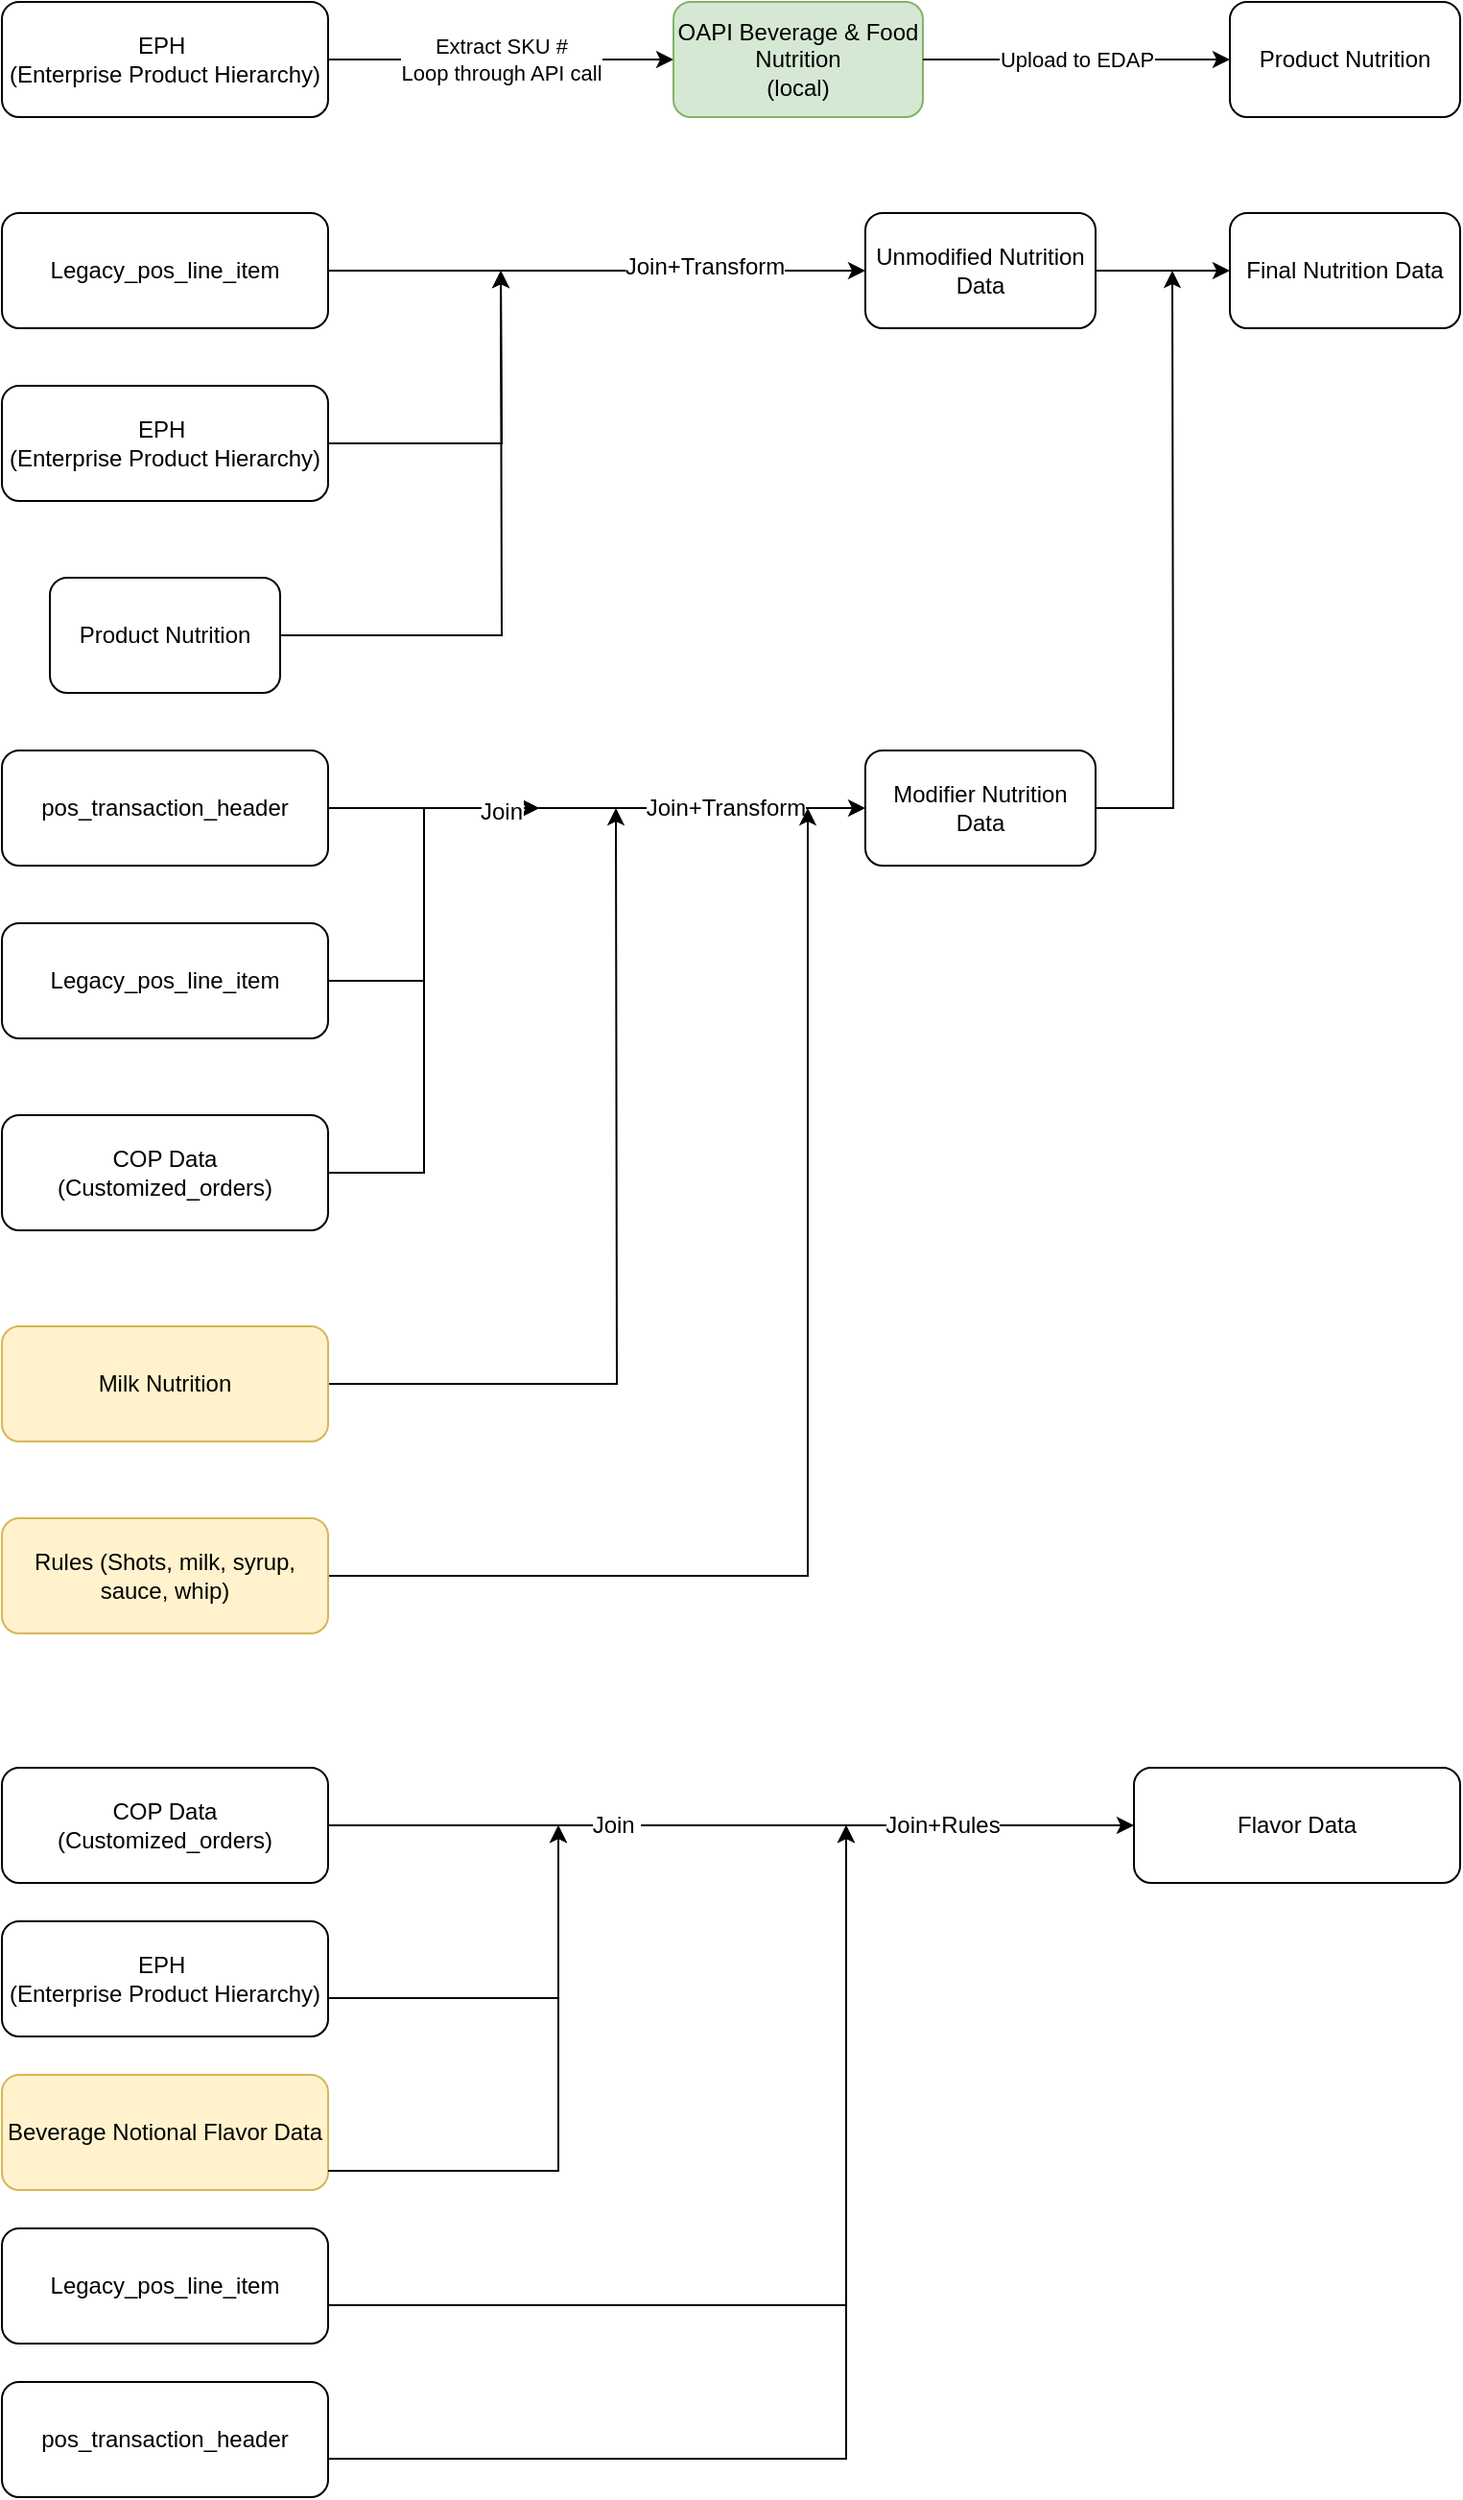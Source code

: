 <mxfile version="10.7.9" type="github"><diagram id="L1TmGE5-KjX6g8zb5DWU" name="Page-1"><mxGraphModel dx="854" dy="484" grid="1" gridSize="10" guides="1" tooltips="1" connect="1" arrows="1" fold="1" page="1" pageScale="1" pageWidth="850" pageHeight="1400" math="0" shadow="0"><root><mxCell id="0"/><mxCell id="1" parent="0"/><mxCell id="MJIm_vplxUiRn6KgBk4v-1" value="EPH&amp;nbsp;&lt;br&gt;(Enterprise Product Hierarchy)&lt;br&gt;" style="rounded=1;whiteSpace=wrap;html=1;" vertex="1" parent="1"><mxGeometry x="40" y="80" width="170" height="60" as="geometry"/></mxCell><object label="Extract SKU #&lt;br&gt;Loop through API call&lt;br&gt;" id="MJIm_vplxUiRn6KgBk4v-3"><mxCell style="endArrow=classic;html=1;exitX=1;exitY=0.5;exitDx=0;exitDy=0;entryX=0;entryY=0.5;entryDx=0;entryDy=0;" edge="1" parent="1" source="MJIm_vplxUiRn6KgBk4v-1" target="MJIm_vplxUiRn6KgBk4v-4"><mxGeometry width="50" height="50" relative="1" as="geometry"><mxPoint x="90" y="240" as="sourcePoint"/><mxPoint x="390" y="140" as="targetPoint"/></mxGeometry></mxCell></object><mxCell id="MJIm_vplxUiRn6KgBk4v-4" value="OAPI Beverage &amp;amp; Food Nutrition&lt;br&gt;(local)&lt;br&gt;" style="rounded=1;whiteSpace=wrap;html=1;fillColor=#d5e8d4;strokeColor=#82b366;" vertex="1" parent="1"><mxGeometry x="390" y="80" width="130" height="60" as="geometry"/></mxCell><mxCell id="MJIm_vplxUiRn6KgBk4v-6" value="Upload to EDAP" style="endArrow=classic;html=1;exitX=1;exitY=0.5;exitDx=0;exitDy=0;entryX=0;entryY=0.5;entryDx=0;entryDy=0;" edge="1" parent="1" source="MJIm_vplxUiRn6KgBk4v-4" target="MJIm_vplxUiRn6KgBk4v-7"><mxGeometry width="50" height="50" relative="1" as="geometry"><mxPoint x="550" y="160" as="sourcePoint"/><mxPoint x="640" y="140" as="targetPoint"/></mxGeometry></mxCell><mxCell id="MJIm_vplxUiRn6KgBk4v-7" value="Product Nutrition" style="rounded=1;whiteSpace=wrap;html=1;" vertex="1" parent="1"><mxGeometry x="680" y="80" width="120" height="60" as="geometry"/></mxCell><mxCell id="MJIm_vplxUiRn6KgBk4v-42" value="" style="edgeStyle=orthogonalEdgeStyle;rounded=0;orthogonalLoop=1;jettySize=auto;html=1;" edge="1" parent="1" source="MJIm_vplxUiRn6KgBk4v-9"><mxGeometry relative="1" as="geometry"><mxPoint x="300" y="220" as="targetPoint"/></mxGeometry></mxCell><mxCell id="MJIm_vplxUiRn6KgBk4v-9" value="EPH&amp;nbsp;&lt;br&gt;(Enterprise Product Hierarchy)&lt;br&gt;" style="rounded=1;whiteSpace=wrap;html=1;" vertex="1" parent="1"><mxGeometry x="40" y="280" width="170" height="60" as="geometry"/></mxCell><mxCell id="MJIm_vplxUiRn6KgBk4v-44" value="" style="edgeStyle=orthogonalEdgeStyle;rounded=0;orthogonalLoop=1;jettySize=auto;html=1;" edge="1" parent="1" source="MJIm_vplxUiRn6KgBk4v-10"><mxGeometry relative="1" as="geometry"><mxPoint x="300" y="220" as="targetPoint"/></mxGeometry></mxCell><mxCell id="MJIm_vplxUiRn6KgBk4v-10" value="Product Nutrition" style="rounded=1;whiteSpace=wrap;html=1;" vertex="1" parent="1"><mxGeometry x="65" y="380" width="120" height="60" as="geometry"/></mxCell><mxCell id="MJIm_vplxUiRn6KgBk4v-29" style="edgeStyle=orthogonalEdgeStyle;rounded=0;orthogonalLoop=1;jettySize=auto;html=1;exitX=1;exitY=0.5;exitDx=0;exitDy=0;" edge="1" parent="1" source="MJIm_vplxUiRn6KgBk4v-11"><mxGeometry relative="1" as="geometry"><mxPoint x="320" y="500" as="targetPoint"/><Array as="points"><mxPoint x="260" y="590"/><mxPoint x="260" y="500"/></Array></mxGeometry></mxCell><mxCell id="MJIm_vplxUiRn6KgBk4v-11" value="Legacy_pos_line_item" style="rounded=1;whiteSpace=wrap;html=1;" vertex="1" parent="1"><mxGeometry x="40" y="560" width="170" height="60" as="geometry"/></mxCell><mxCell id="MJIm_vplxUiRn6KgBk4v-48" value="" style="edgeStyle=orthogonalEdgeStyle;rounded=0;orthogonalLoop=1;jettySize=auto;html=1;" edge="1" parent="1" source="MJIm_vplxUiRn6KgBk4v-12"><mxGeometry relative="1" as="geometry"><mxPoint x="360" y="500" as="targetPoint"/></mxGeometry></mxCell><mxCell id="MJIm_vplxUiRn6KgBk4v-12" value="Milk Nutrition" style="rounded=1;whiteSpace=wrap;html=1;fillColor=#fff2cc;strokeColor=#d6b656;" vertex="1" parent="1"><mxGeometry x="40" y="770" width="170" height="60" as="geometry"/></mxCell><mxCell id="MJIm_vplxUiRn6KgBk4v-30" style="edgeStyle=orthogonalEdgeStyle;rounded=0;orthogonalLoop=1;jettySize=auto;html=1;" edge="1" parent="1" source="MJIm_vplxUiRn6KgBk4v-13"><mxGeometry relative="1" as="geometry"><mxPoint x="320" y="500" as="targetPoint"/><Array as="points"><mxPoint x="260" y="690"/><mxPoint x="260" y="500"/></Array></mxGeometry></mxCell><mxCell id="MJIm_vplxUiRn6KgBk4v-13" value="COP Data&lt;br&gt;(Customized_orders)&lt;br&gt;" style="rounded=1;whiteSpace=wrap;html=1;" vertex="1" parent="1"><mxGeometry x="40" y="660" width="170" height="60" as="geometry"/></mxCell><mxCell id="MJIm_vplxUiRn6KgBk4v-28" style="edgeStyle=orthogonalEdgeStyle;rounded=0;orthogonalLoop=1;jettySize=auto;html=1;exitX=1;exitY=0.5;exitDx=0;exitDy=0;entryX=0;entryY=0.5;entryDx=0;entryDy=0;" edge="1" parent="1" source="MJIm_vplxUiRn6KgBk4v-15" target="MJIm_vplxUiRn6KgBk4v-34"><mxGeometry relative="1" as="geometry"><mxPoint x="480" y="500" as="targetPoint"/><Array as="points"/></mxGeometry></mxCell><mxCell id="MJIm_vplxUiRn6KgBk4v-36" value="Join" style="text;html=1;resizable=0;points=[];align=center;verticalAlign=middle;labelBackgroundColor=#ffffff;" vertex="1" connectable="0" parent="MJIm_vplxUiRn6KgBk4v-28"><mxGeometry x="0.048" y="-57" relative="1" as="geometry"><mxPoint x="-57" y="-55" as="offset"/></mxGeometry></mxCell><mxCell id="MJIm_vplxUiRn6KgBk4v-37" value="Join+Transform" style="text;html=1;resizable=0;points=[];align=center;verticalAlign=middle;labelBackgroundColor=#ffffff;" vertex="1" connectable="0" parent="MJIm_vplxUiRn6KgBk4v-28"><mxGeometry x="0.333" y="-1" relative="1" as="geometry"><mxPoint x="20" y="-1" as="offset"/></mxGeometry></mxCell><mxCell id="MJIm_vplxUiRn6KgBk4v-15" value="pos_transaction_header" style="rounded=1;whiteSpace=wrap;html=1;" vertex="1" parent="1"><mxGeometry x="40" y="470" width="170" height="60" as="geometry"/></mxCell><mxCell id="MJIm_vplxUiRn6KgBk4v-55" value="" style="edgeStyle=orthogonalEdgeStyle;rounded=0;orthogonalLoop=1;jettySize=auto;html=1;" edge="1" parent="1" source="MJIm_vplxUiRn6KgBk4v-34"><mxGeometry relative="1" as="geometry"><mxPoint x="650" y="220" as="targetPoint"/></mxGeometry></mxCell><mxCell id="MJIm_vplxUiRn6KgBk4v-34" value="Modifier Nutrition Data" style="rounded=1;whiteSpace=wrap;html=1;" vertex="1" parent="1"><mxGeometry x="490" y="470" width="120" height="60" as="geometry"/></mxCell><mxCell id="MJIm_vplxUiRn6KgBk4v-38" value="Legacy_pos_line_item" style="rounded=1;whiteSpace=wrap;html=1;" vertex="1" parent="1"><mxGeometry x="40" y="190" width="170" height="60" as="geometry"/></mxCell><mxCell id="MJIm_vplxUiRn6KgBk4v-40" value="" style="endArrow=classic;html=1;exitX=1;exitY=0.5;exitDx=0;exitDy=0;entryX=0;entryY=0.5;entryDx=0;entryDy=0;" edge="1" parent="1" source="MJIm_vplxUiRn6KgBk4v-38" target="MJIm_vplxUiRn6KgBk4v-46"><mxGeometry width="50" height="50" relative="1" as="geometry"><mxPoint x="240" y="260" as="sourcePoint"/><mxPoint x="380" y="220" as="targetPoint"/></mxGeometry></mxCell><mxCell id="MJIm_vplxUiRn6KgBk4v-45" value="Join+Transform" style="text;html=1;resizable=0;points=[];align=center;verticalAlign=middle;labelBackgroundColor=#ffffff;" vertex="1" connectable="0" parent="MJIm_vplxUiRn6KgBk4v-40"><mxGeometry x="0.4" y="2" relative="1" as="geometry"><mxPoint as="offset"/></mxGeometry></mxCell><mxCell id="MJIm_vplxUiRn6KgBk4v-53" value="" style="edgeStyle=orthogonalEdgeStyle;rounded=0;orthogonalLoop=1;jettySize=auto;html=1;" edge="1" parent="1" source="MJIm_vplxUiRn6KgBk4v-46" target="MJIm_vplxUiRn6KgBk4v-52"><mxGeometry relative="1" as="geometry"/></mxCell><mxCell id="MJIm_vplxUiRn6KgBk4v-46" value="Unmodified Nutrition Data" style="rounded=1;whiteSpace=wrap;html=1;" vertex="1" parent="1"><mxGeometry x="490" y="190" width="120" height="60" as="geometry"/></mxCell><mxCell id="MJIm_vplxUiRn6KgBk4v-52" value="Final Nutrition Data" style="rounded=1;whiteSpace=wrap;html=1;" vertex="1" parent="1"><mxGeometry x="680" y="190" width="120" height="60" as="geometry"/></mxCell><mxCell id="MJIm_vplxUiRn6KgBk4v-51" value="" style="edgeStyle=orthogonalEdgeStyle;rounded=0;orthogonalLoop=1;jettySize=auto;html=1;" edge="1" parent="1" source="MJIm_vplxUiRn6KgBk4v-49"><mxGeometry relative="1" as="geometry"><mxPoint x="460" y="500" as="targetPoint"/><Array as="points"><mxPoint x="460" y="900"/><mxPoint x="460" y="500"/></Array></mxGeometry></mxCell><mxCell id="MJIm_vplxUiRn6KgBk4v-49" value="Rules (Shots, milk, syrup, sauce, whip)" style="rounded=1;whiteSpace=wrap;html=1;fillColor=#fff2cc;strokeColor=#d6b656;" vertex="1" parent="1"><mxGeometry x="40" y="870" width="170" height="60" as="geometry"/></mxCell><mxCell id="MJIm_vplxUiRn6KgBk4v-62" value="" style="edgeStyle=none;rounded=0;orthogonalLoop=1;jettySize=auto;html=1;" edge="1" parent="1" source="MJIm_vplxUiRn6KgBk4v-56" target="MJIm_vplxUiRn6KgBk4v-61"><mxGeometry relative="1" as="geometry"/></mxCell><mxCell id="MJIm_vplxUiRn6KgBk4v-73" value="Join+Rules" style="text;html=1;resizable=0;points=[];align=center;verticalAlign=middle;labelBackgroundColor=#ffffff;" vertex="1" connectable="0" parent="MJIm_vplxUiRn6KgBk4v-62"><mxGeometry x="0.384" y="1" relative="1" as="geometry"><mxPoint x="29" y="1" as="offset"/></mxGeometry></mxCell><mxCell id="MJIm_vplxUiRn6KgBk4v-77" value="Join&amp;nbsp;" style="text;html=1;resizable=0;points=[];align=center;verticalAlign=middle;labelBackgroundColor=#ffffff;" vertex="1" connectable="0" parent="MJIm_vplxUiRn6KgBk4v-62"><mxGeometry x="-0.285" relative="1" as="geometry"><mxPoint as="offset"/></mxGeometry></mxCell><mxCell id="MJIm_vplxUiRn6KgBk4v-56" value="COP Data&lt;br&gt;(Customized_orders)&lt;br&gt;" style="rounded=1;whiteSpace=wrap;html=1;" vertex="1" parent="1"><mxGeometry x="40" y="1000" width="170" height="60" as="geometry"/></mxCell><mxCell id="MJIm_vplxUiRn6KgBk4v-61" value="Flavor Data" style="rounded=1;whiteSpace=wrap;html=1;" vertex="1" parent="1"><mxGeometry x="630" y="1000" width="170" height="60" as="geometry"/></mxCell><mxCell id="MJIm_vplxUiRn6KgBk4v-57" value="Beverage Notional Flavor Data" style="rounded=1;whiteSpace=wrap;html=1;fillColor=#fff2cc;strokeColor=#d6b656;" vertex="1" parent="1"><mxGeometry x="40" y="1160" width="170" height="60" as="geometry"/></mxCell><mxCell id="MJIm_vplxUiRn6KgBk4v-58" value="EPH&amp;nbsp;&lt;br&gt;(Enterprise Product Hierarchy)&lt;br&gt;" style="rounded=1;whiteSpace=wrap;html=1;" vertex="1" parent="1"><mxGeometry x="40" y="1080" width="170" height="60" as="geometry"/></mxCell><mxCell id="MJIm_vplxUiRn6KgBk4v-69" value="" style="edgeStyle=orthogonalEdgeStyle;rounded=0;orthogonalLoop=1;jettySize=auto;html=1;" edge="1" parent="1"><mxGeometry relative="1" as="geometry"><mxPoint x="210" y="1210" as="sourcePoint"/><mxPoint x="330" y="1030" as="targetPoint"/><Array as="points"><mxPoint x="210" y="1210"/><mxPoint x="330" y="1210"/></Array></mxGeometry></mxCell><mxCell id="MJIm_vplxUiRn6KgBk4v-72" value="" style="edgeStyle=orthogonalEdgeStyle;rounded=0;orthogonalLoop=1;jettySize=auto;html=1;" edge="1" parent="1"><mxGeometry relative="1" as="geometry"><mxPoint x="210" y="1120" as="sourcePoint"/><mxPoint x="330" y="1030" as="targetPoint"/><Array as="points"><mxPoint x="210" y="1120"/><mxPoint x="330" y="1120"/></Array></mxGeometry></mxCell><mxCell id="MJIm_vplxUiRn6KgBk4v-74" value="pos_transaction_header" style="rounded=1;whiteSpace=wrap;html=1;" vertex="1" parent="1"><mxGeometry x="40" y="1320" width="170" height="60" as="geometry"/></mxCell><mxCell id="MJIm_vplxUiRn6KgBk4v-75" value="Legacy_pos_line_item" style="rounded=1;whiteSpace=wrap;html=1;" vertex="1" parent="1"><mxGeometry x="40" y="1240" width="170" height="60" as="geometry"/></mxCell><mxCell id="MJIm_vplxUiRn6KgBk4v-78" value="" style="edgeStyle=orthogonalEdgeStyle;rounded=0;orthogonalLoop=1;jettySize=auto;html=1;" edge="1" parent="1"><mxGeometry relative="1" as="geometry"><mxPoint x="210" y="1280" as="sourcePoint"/><mxPoint x="480" y="1030" as="targetPoint"/><Array as="points"><mxPoint x="480" y="1280"/></Array></mxGeometry></mxCell><mxCell id="MJIm_vplxUiRn6KgBk4v-79" value="" style="edgeStyle=orthogonalEdgeStyle;rounded=0;orthogonalLoop=1;jettySize=auto;html=1;" edge="1" parent="1"><mxGeometry relative="1" as="geometry"><mxPoint x="210" y="1360" as="sourcePoint"/><mxPoint x="480" y="1030" as="targetPoint"/><Array as="points"><mxPoint x="480" y="1360"/><mxPoint x="480" y="1180"/></Array></mxGeometry></mxCell></root></mxGraphModel></diagram></mxfile>